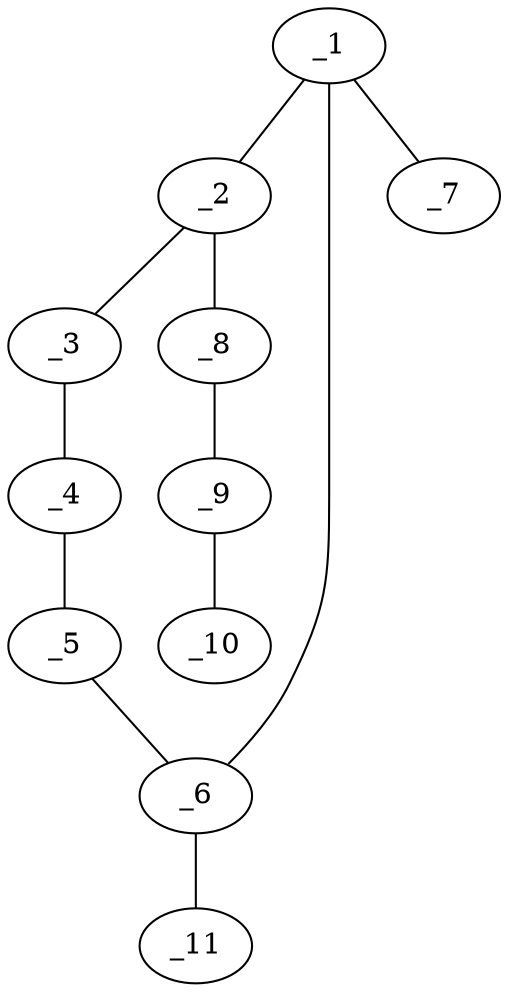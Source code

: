 graph molid639709 {
	_1	 [charge=0,
		chem=1,
		symbol="C  ",
		x="2.866",
		y="-0.75"];
	_2	 [charge=0,
		chem=4,
		symbol="N  ",
		x="3.7321",
		y="-0.25"];
	_1 -- _2	 [valence=1];
	_6	 [charge=0,
		chem=4,
		symbol="N  ",
		x="2.866",
		y="-1.75"];
	_1 -- _6	 [valence=1];
	_7	 [charge=0,
		chem=2,
		symbol="O  ",
		x=2,
		y="-0.25"];
	_1 -- _7	 [valence=2];
	_3	 [charge=0,
		chem=1,
		symbol="C  ",
		x="4.5981",
		y="-0.75"];
	_2 -- _3	 [valence=1];
	_8	 [charge=0,
		chem=1,
		symbol="C  ",
		x="3.7321",
		y="0.75"];
	_2 -- _8	 [valence=1];
	_4	 [charge=0,
		chem=2,
		symbol="O  ",
		x="4.5981",
		y="-1.75"];
	_3 -- _4	 [valence=1];
	_5	 [charge=0,
		chem=1,
		symbol="C  ",
		x="3.7321",
		y="-2.25"];
	_4 -- _5	 [valence=1];
	_5 -- _6	 [valence=1];
	_11	 [charge=0,
		chem=1,
		symbol="C  ",
		x=2,
		y="-2.25"];
	_6 -- _11	 [valence=1];
	_9	 [charge=0,
		chem=2,
		symbol="O  ",
		x="4.5981",
		y="1.25"];
	_8 -- _9	 [valence=1];
	_10	 [charge=0,
		chem=1,
		symbol="C  ",
		x="4.5981",
		y="2.25"];
	_9 -- _10	 [valence=1];
}
